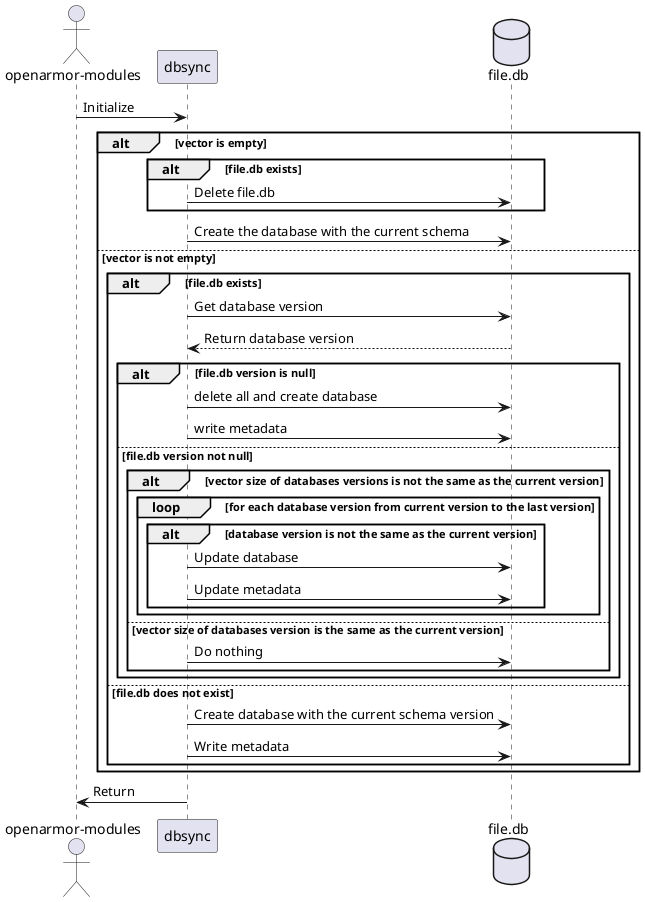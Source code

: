 ' Copyright (C) 2015, Wazuh Inc.
' Created by Wazuh, Inc. <info@wazuh.com>
' This program is free software; you can redistribute it and/or modify it under the terms of GPLv2


@startuml 001-sequence-initialization-with-persistence

actor "openarmor-modules" as module
participant "dbsync" as dbsync
database "file.db" as db

' The initialization uses a std::vector of std::string to store the queries
' The index 0 is the present version 1 of the database
' The index 1 is the present version 2 of the database
' The index n is the present version n+1 of the database
module -> dbsync: Initialize
alt vector is empty
    alt file.db exists
        dbsync -> db: Delete file.db
    end
    dbsync -> db: Create the database with the current schema
else vector is not empty
    ' Condition: If file.db exists and is not empty check the database version
    ' Condition: If file.db exists and is empty, create the database
    ' Condition: If file.db does not exist, create the database
    ' Condition: If the database version is not the same as the current version, update the database
    ' Condition: If the database version is the same as the current version, do nothing

    alt file.db exists
        dbsync->db: Get database version
        db-->dbsync: Return database version
        alt file.db version is null
            dbsync -> db: delete all and create database
            dbsync -> db: write metadata
        else file.db version not null
            alt vector size of databases versions is not the same as the current version
                loop for each database version from current version to the last version
                    alt database version is not the same as the current version
                        dbsync -> db: Update database
                        dbsync -> db: Update metadata
                    end
                end
            else vector size of databases version is the same as the current version
                dbsync -> db: Do nothing
            end
        end
    else file.db does not exist
        dbsync -> db: Create database with the current schema version
        dbsync -> db: Write metadata
    end
end

dbsync -> module: Return
@enduml

